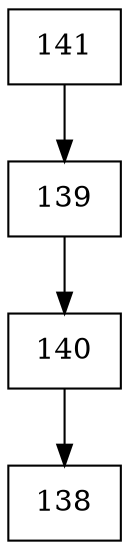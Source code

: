 digraph G {
  node [shape=record];
  node0 [label="{141}"];
  node0 -> node1;
  node1 [label="{139}"];
  node1 -> node2;
  node2 [label="{140}"];
  node2 -> node3;
  node3 [label="{138}"];
}
